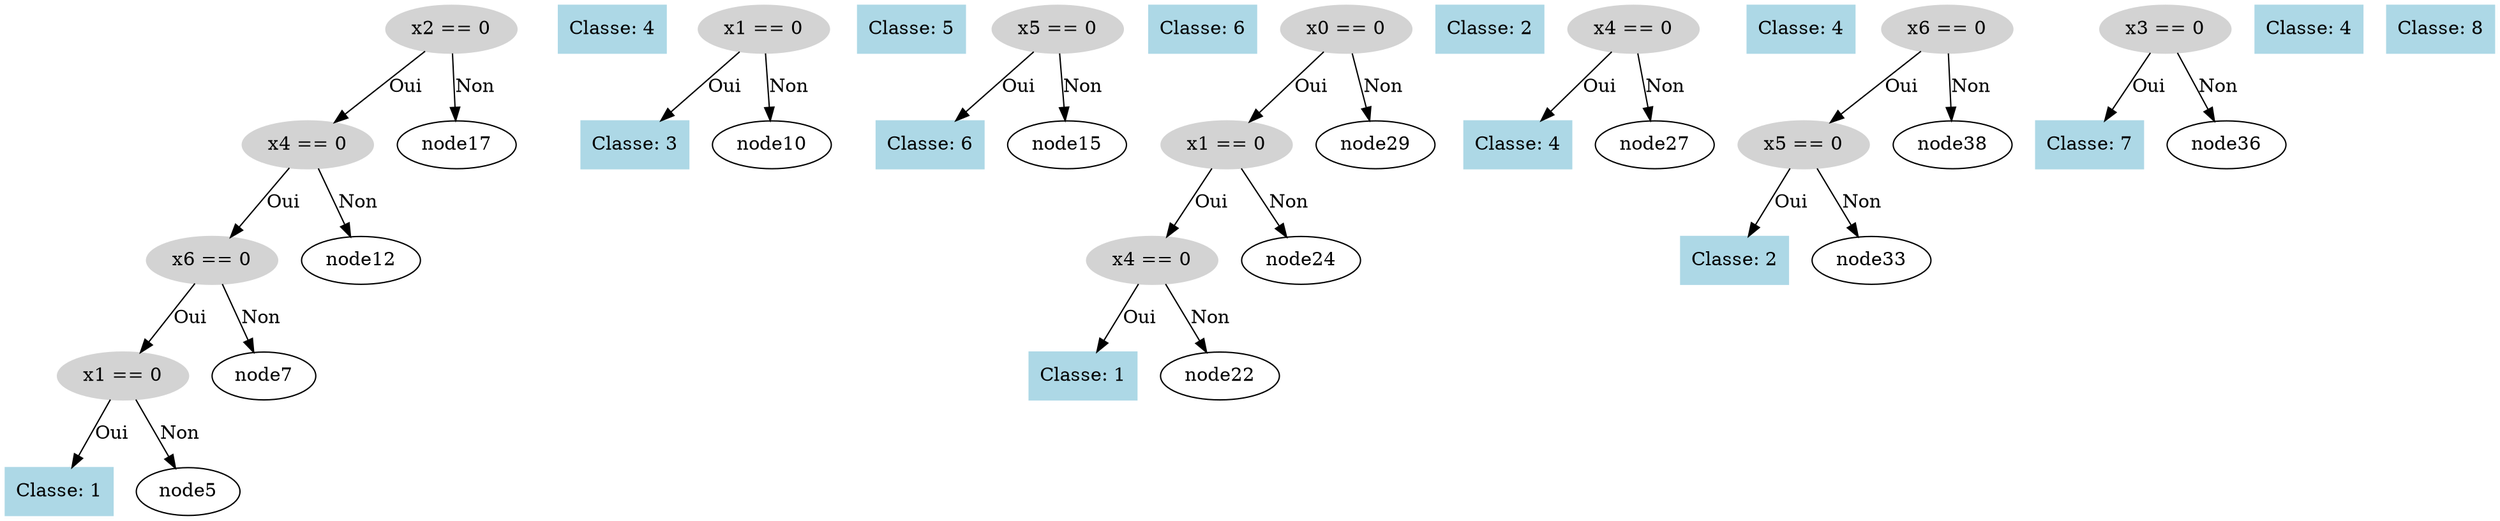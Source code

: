 digraph DecisionTree {
  node0 [label="x2 == 0", shape=ellipse, style=filled, color=lightgray];
  node0 -> node1 [label="Oui"];
  node1 [label="x4 == 0", shape=ellipse, style=filled, color=lightgray];
  node1 -> node2 [label="Oui"];
  node2 [label="x6 == 0", shape=ellipse, style=filled, color=lightgray];
  node2 -> node3 [label="Oui"];
  node3 [label="x1 == 0", shape=ellipse, style=filled, color=lightgray];
  node3 -> node4 [label="Oui"];
  node4 [label="Classe: 1", shape=box, style=filled, color=lightblue];
  node3 -> node5 [label="Non"];
  node6 [label="Classe: 4", shape=box, style=filled, color=lightblue];
  node2 -> node7 [label="Non"];
  node8 [label="x1 == 0", shape=ellipse, style=filled, color=lightgray];
  node8 -> node9 [label="Oui"];
  node9 [label="Classe: 3", shape=box, style=filled, color=lightblue];
  node8 -> node10 [label="Non"];
  node11 [label="Classe: 5", shape=box, style=filled, color=lightblue];
  node1 -> node12 [label="Non"];
  node13 [label="x5 == 0", shape=ellipse, style=filled, color=lightgray];
  node13 -> node14 [label="Oui"];
  node14 [label="Classe: 6", shape=box, style=filled, color=lightblue];
  node13 -> node15 [label="Non"];
  node16 [label="Classe: 6", shape=box, style=filled, color=lightblue];
  node0 -> node17 [label="Non"];
  node18 [label="x0 == 0", shape=ellipse, style=filled, color=lightgray];
  node18 -> node19 [label="Oui"];
  node19 [label="x1 == 0", shape=ellipse, style=filled, color=lightgray];
  node19 -> node20 [label="Oui"];
  node20 [label="x4 == 0", shape=ellipse, style=filled, color=lightgray];
  node20 -> node21 [label="Oui"];
  node21 [label="Classe: 1", shape=box, style=filled, color=lightblue];
  node20 -> node22 [label="Non"];
  node23 [label="Classe: 2", shape=box, style=filled, color=lightblue];
  node19 -> node24 [label="Non"];
  node25 [label="x4 == 0", shape=ellipse, style=filled, color=lightgray];
  node25 -> node26 [label="Oui"];
  node26 [label="Classe: 4", shape=box, style=filled, color=lightblue];
  node25 -> node27 [label="Non"];
  node28 [label="Classe: 4", shape=box, style=filled, color=lightblue];
  node18 -> node29 [label="Non"];
  node30 [label="x6 == 0", shape=ellipse, style=filled, color=lightgray];
  node30 -> node31 [label="Oui"];
  node31 [label="x5 == 0", shape=ellipse, style=filled, color=lightgray];
  node31 -> node32 [label="Oui"];
  node32 [label="Classe: 2", shape=box, style=filled, color=lightblue];
  node31 -> node33 [label="Non"];
  node34 [label="x3 == 0", shape=ellipse, style=filled, color=lightgray];
  node34 -> node35 [label="Oui"];
  node35 [label="Classe: 7", shape=box, style=filled, color=lightblue];
  node34 -> node36 [label="Non"];
  node37 [label="Classe: 4", shape=box, style=filled, color=lightblue];
  node30 -> node38 [label="Non"];
  node39 [label="Classe: 8", shape=box, style=filled, color=lightblue];
}
